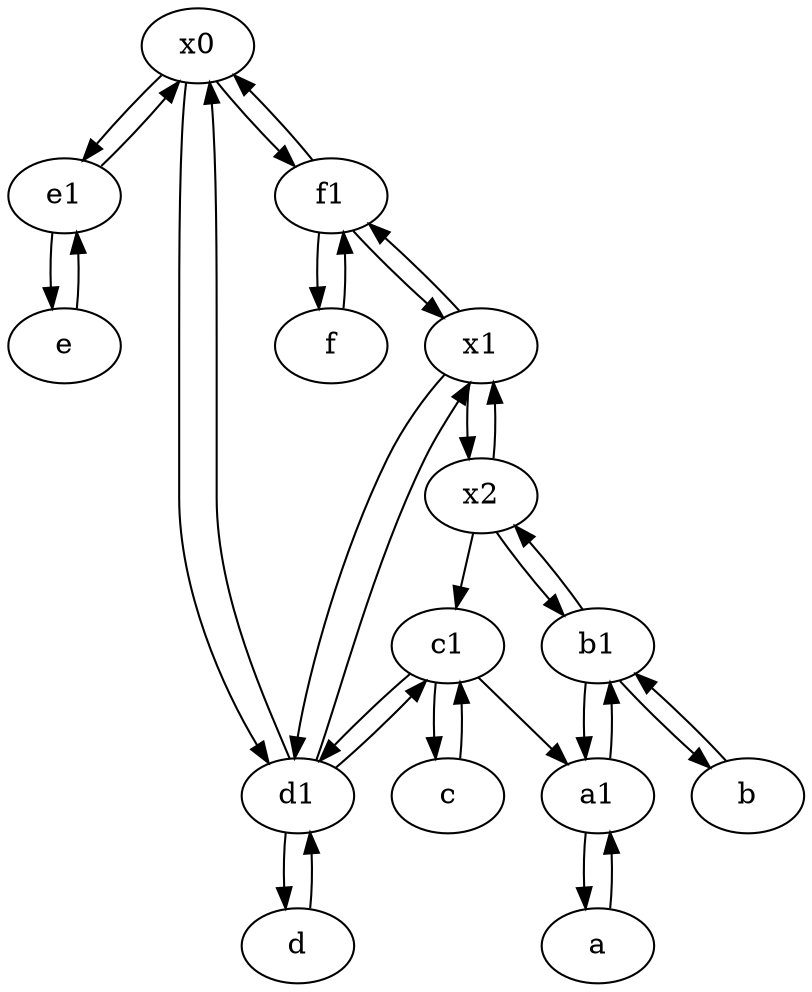 digraph  {
	x0;
	e1 [pos="25,45!"];
	c [pos="20,10!"];
	x1;
	c1 [pos="30,15!"];
	x2;
	d [pos="20,30!"];
	f [pos="15,45!"];
	a1 [pos="40,15!"];
	b1 [pos="45,20!"];
	f1;
	e [pos="30,50!"];
	b [pos="50,20!"];
	d1 [pos="25,30!"];
	a [pos="40,10!"];
	b1 -> b;
	c1 -> c;
	c1 -> a1;
	f1 -> x1;
	f -> f1;
	e1 -> e;
	f1 -> x0;
	c -> c1;
	b1 -> x2;
	d -> d1;
	e1 -> x0;
	x0 -> f1;
	x1 -> x2;
	f1 -> f;
	x2 -> b1;
	d1 -> d;
	x0 -> d1;
	x2 -> c1;
	b1 -> a1;
	x2 -> x1;
	a -> a1;
	d1 -> x0;
	d1 -> x1;
	d1 -> c1;
	b -> b1;
	x1 -> f1;
	a1 -> a;
	e -> e1;
	x1 -> d1;
	a1 -> b1;
	x0 -> e1;
	c1 -> d1;

	}
